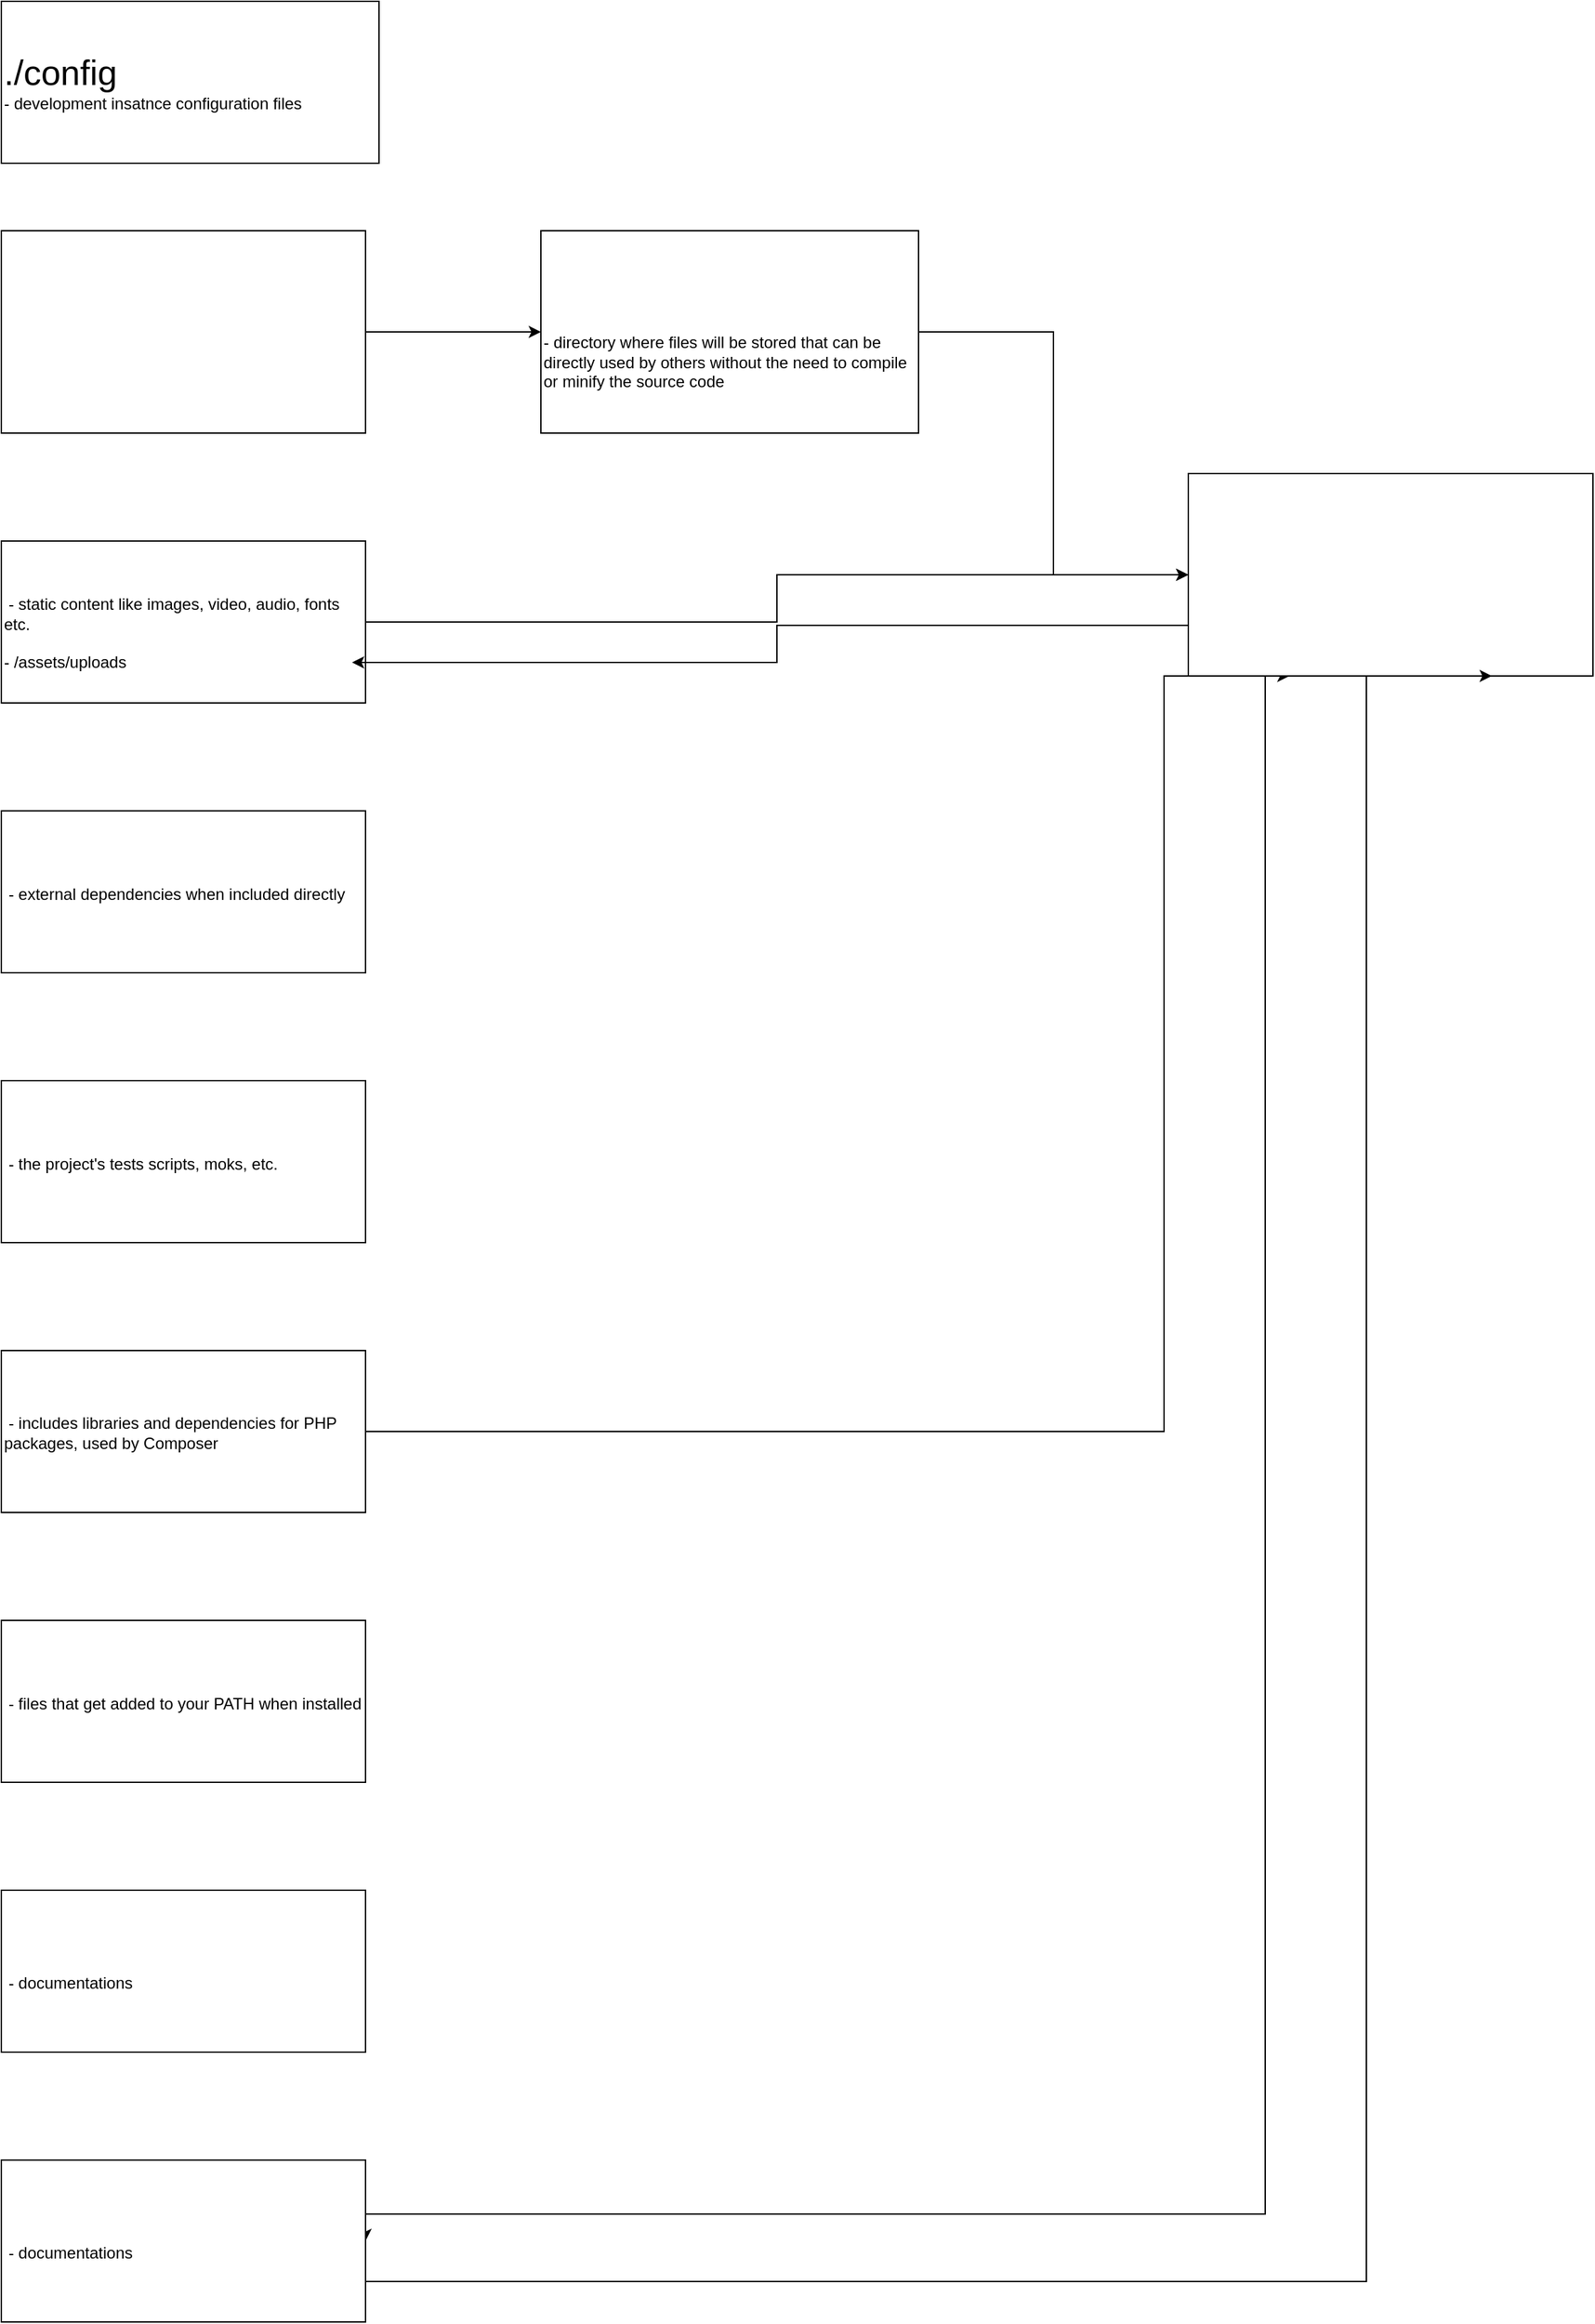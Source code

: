 <mxfile>
    <diagram id="xj9Ti3HVJKT_vAh-KAOp" name="Page-1">
        <mxGraphModel dx="2022" dy="2351" grid="1" gridSize="10" guides="1" tooltips="1" connect="1" arrows="1" fold="1" page="1" pageScale="1" pageWidth="827" pageHeight="1169" math="0" shadow="0">
            <root>
                <mxCell id="0"/>
                <mxCell id="1" parent="0"/>
                <mxCell id="8" style="edgeStyle=orthogonalEdgeStyle;rounded=0;orthogonalLoop=1;jettySize=auto;html=1;entryX=0;entryY=0.5;entryDx=0;entryDy=0;" parent="1" source="6" target="7" edge="1">
                    <mxGeometry relative="1" as="geometry"/>
                </mxCell>
                <mxCell id="6" value="&lt;font style=&quot;color: rgb(255 , 255 , 255) ; font-size: 26px&quot;&gt;./src&lt;/font&gt;&lt;br style=&quot;color: rgb(255 , 255 , 255)&quot;&gt;&lt;div style=&quot;color: rgb(255 , 255 , 255)&quot;&gt;- &quot;source&quot; files to build and develop the project&lt;/div&gt;&lt;span style=&quot;color: rgb(255 , 255 , 255)&quot;&gt;&lt;div&gt;- this is where the original source files are located, before being compiled into fewer files to&amp;nbsp;&lt;span style=&quot;padding: 2px 4px ; font-stretch: inherit ; line-height: inherit ; font-size: 13px ; box-sizing: inherit ; border-radius: 3px&quot;&gt;dist/&lt;/span&gt;,&amp;nbsp;&lt;span style=&quot;padding: 2px 4px ; font-stretch: inherit ; line-height: inherit ; font-size: 13px ; box-sizing: inherit ; border-radius: 3px&quot;&gt;public/&lt;/span&gt;&amp;nbsp;or&amp;nbsp;&lt;span style=&quot;padding: 2px 4px ; font-stretch: inherit ; line-height: inherit ; font-size: 13px ; box-sizing: inherit ; border-radius: 3px&quot;&gt;build/&lt;/span&gt;.&lt;/div&gt;&lt;div&gt;&lt;br&gt;&lt;/div&gt;&lt;div&gt;- 'includes', 'mu-plugins', 'required', 'templates'&lt;/div&gt;&lt;/span&gt;&lt;span style=&quot;color: rgb(255 , 255 , 255)&quot;&gt;&lt;br&gt;&lt;/span&gt;" style="rounded=0;whiteSpace=wrap;html=1;align=left;" parent="1" vertex="1">
                    <mxGeometry x="40" y="50" width="270" height="150" as="geometry"/>
                </mxCell>
                <mxCell id="18" style="edgeStyle=orthogonalEdgeStyle;rounded=0;orthogonalLoop=1;jettySize=auto;html=1;entryX=0;entryY=0.5;entryDx=0;entryDy=0;" parent="1" source="7" target="17" edge="1">
                    <mxGeometry relative="1" as="geometry"/>
                </mxCell>
                <mxCell id="7" value="&lt;font color=&quot;#ffffff&quot;&gt;&lt;font style=&quot;font-size: 25px&quot;&gt;./dist&lt;/font&gt;&lt;br&gt;&lt;div&gt;&lt;span&gt;-&amp;nbsp;&lt;/span&gt;&lt;span&gt;&quot;distribution&quot;, the compiled code/library&lt;/span&gt;&lt;/div&gt;&lt;/font&gt;- directory where files will be stored that can be directly used by others without the need to compile or minify the source code&amp;nbsp;" style="rounded=0;whiteSpace=wrap;html=1;align=left;" parent="1" vertex="1">
                    <mxGeometry x="440" y="50" width="280" height="150" as="geometry"/>
                </mxCell>
                <mxCell id="24" style="edgeStyle=orthogonalEdgeStyle;rounded=0;orthogonalLoop=1;jettySize=auto;html=1;" edge="1" parent="1" source="9" target="17">
                    <mxGeometry relative="1" as="geometry"/>
                </mxCell>
                <mxCell id="9" value="&lt;font style=&quot;color: rgb(255 , 255 , 255) ; font-size: 26px&quot;&gt;./assets&lt;/font&gt;&lt;br style=&quot;color: rgb(255 , 255 , 255)&quot;&gt;&lt;div&gt;&amp;nbsp;- static content like images, video, audio, fonts etc.&lt;br&gt;&lt;/div&gt;&lt;div&gt;&lt;br&gt;&lt;/div&gt;&lt;div&gt;- /assets/uploads&lt;/div&gt;&lt;span style=&quot;color: rgb(255 , 255 , 255)&quot;&gt;&lt;br&gt;&lt;/span&gt;" style="rounded=0;whiteSpace=wrap;html=1;align=left;" parent="1" vertex="1">
                    <mxGeometry x="40" y="280" width="270" height="120" as="geometry"/>
                </mxCell>
                <mxCell id="11" value="&lt;font style=&quot;font-size: 26px&quot;&gt;./config&lt;/font&gt;&lt;br&gt;&lt;div&gt;&lt;span&gt;- development insatnce configuration files&lt;/span&gt;&lt;/div&gt;" style="whiteSpace=wrap;html=1;align=left;" parent="1" vertex="1">
                    <mxGeometry x="40" y="-120" width="280" height="120" as="geometry"/>
                </mxCell>
                <mxCell id="12" value="&lt;font style=&quot;color: rgb(255 , 255 , 255) ; font-size: 26px&quot;&gt;./lib&lt;/font&gt;&lt;br style=&quot;color: rgb(255 , 255 , 255)&quot;&gt;&lt;div&gt;&amp;nbsp;- external dependencies when included directly&lt;br&gt;&lt;/div&gt;&lt;div&gt;&lt;br&gt;&lt;/div&gt;&lt;span style=&quot;color: rgb(255 , 255 , 255)&quot;&gt;&lt;br&gt;&lt;/span&gt;" style="rounded=0;whiteSpace=wrap;html=1;align=left;" parent="1" vertex="1">
                    <mxGeometry x="40" y="480" width="270" height="120" as="geometry"/>
                </mxCell>
                <mxCell id="13" value="&lt;font style=&quot;color: rgb(255 , 255 , 255) ; font-size: 26px&quot;&gt;./test&lt;/font&gt;&lt;br style=&quot;color: rgb(255 , 255 , 255)&quot;&gt;&lt;div&gt;&amp;nbsp;- the project's tests scripts, moks, etc.&lt;br&gt;&lt;/div&gt;&lt;div&gt;&lt;br&gt;&lt;/div&gt;&lt;span style=&quot;color: rgb(255 , 255 , 255)&quot;&gt;&lt;br&gt;&lt;/span&gt;" style="rounded=0;whiteSpace=wrap;html=1;align=left;" parent="1" vertex="1">
                    <mxGeometry x="40" y="680" width="270" height="120" as="geometry"/>
                </mxCell>
                <mxCell id="19" style="edgeStyle=orthogonalEdgeStyle;rounded=0;orthogonalLoop=1;jettySize=auto;html=1;entryX=0.25;entryY=1;entryDx=0;entryDy=0;" parent="1" source="14" target="17" edge="1">
                    <mxGeometry relative="1" as="geometry">
                        <Array as="points">
                            <mxPoint x="902" y="940"/>
                        </Array>
                    </mxGeometry>
                </mxCell>
                <mxCell id="14" value="&lt;font style=&quot;color: rgb(255 , 255 , 255) ; font-size: 26px&quot;&gt;./vendor&lt;/font&gt;&lt;br style=&quot;color: rgb(255 , 255 , 255)&quot;&gt;&lt;div&gt;&amp;nbsp;- includes libraries and dependencies for PHP packages, used by Composer&lt;br&gt;&lt;/div&gt;&lt;div&gt;&lt;br&gt;&lt;/div&gt;&lt;span style=&quot;color: rgb(255 , 255 , 255)&quot;&gt;&lt;br&gt;&lt;/span&gt;" style="rounded=0;whiteSpace=wrap;html=1;align=left;" parent="1" vertex="1">
                    <mxGeometry x="40" y="880" width="270" height="120" as="geometry"/>
                </mxCell>
                <mxCell id="15" value="&lt;font style=&quot;color: rgb(255 , 255 , 255) ; font-size: 26px&quot;&gt;./bin&lt;/font&gt;&lt;br style=&quot;color: rgb(255 , 255 , 255)&quot;&gt;&lt;div&gt;&amp;nbsp;- files that get added to your PATH when installed&lt;br&gt;&lt;/div&gt;&lt;div&gt;&lt;br&gt;&lt;/div&gt;&lt;span style=&quot;color: rgb(255 , 255 , 255)&quot;&gt;&lt;br&gt;&lt;/span&gt;" style="rounded=0;whiteSpace=wrap;html=1;align=left;" parent="1" vertex="1">
                    <mxGeometry x="40" y="1080" width="270" height="120" as="geometry"/>
                </mxCell>
                <mxCell id="16" value="&lt;font style=&quot;color: rgb(255 , 255 , 255) ; font-size: 26px&quot;&gt;./docs&lt;/font&gt;&lt;br style=&quot;color: rgb(255 , 255 , 255)&quot;&gt;&lt;div&gt;&amp;nbsp;- documentations&lt;/div&gt;&lt;span style=&quot;color: rgb(255 , 255 , 255)&quot;&gt;&lt;br&gt;&lt;/span&gt;" style="rounded=0;whiteSpace=wrap;html=1;align=left;" parent="1" vertex="1">
                    <mxGeometry x="40" y="1280" width="270" height="120" as="geometry"/>
                </mxCell>
                <mxCell id="21" style="edgeStyle=orthogonalEdgeStyle;rounded=0;orthogonalLoop=1;jettySize=auto;html=1;exitX=0;exitY=0.75;exitDx=0;exitDy=0;entryX=0.963;entryY=0.75;entryDx=0;entryDy=0;entryPerimeter=0;" edge="1" parent="1" source="17" target="9">
                    <mxGeometry relative="1" as="geometry"/>
                </mxCell>
                <mxCell id="23" style="edgeStyle=orthogonalEdgeStyle;rounded=0;orthogonalLoop=1;jettySize=auto;html=1;entryX=1;entryY=0.5;entryDx=0;entryDy=0;exitX=0.5;exitY=1;exitDx=0;exitDy=0;" edge="1" parent="1" source="17" target="20">
                    <mxGeometry relative="1" as="geometry">
                        <Array as="points">
                            <mxPoint x="977" y="1520"/>
                            <mxPoint x="310" y="1520"/>
                        </Array>
                    </mxGeometry>
                </mxCell>
                <mxCell id="17" value="&lt;font style=&quot;color: rgb(255 , 255 , 255)&quot;&gt;&lt;span style=&quot;padding: 2px 4px ; font-stretch: inherit ; line-height: inherit ; box-sizing: inherit ; border-radius: 3px&quot;&gt;&lt;font style=&quot;font-size: 26px&quot;&gt;./build&lt;/font&gt;&lt;br&gt;&lt;/span&gt;&lt;/font&gt;&lt;span style=&quot;color: rgb(255 , 255 , 255)&quot;&gt;- The files meant for production or public use are usually located here.&lt;/span&gt;" style="rounded=0;whiteSpace=wrap;html=1;align=left;" parent="1" vertex="1">
                    <mxGeometry x="920" y="230" width="300" height="150" as="geometry"/>
                </mxCell>
                <mxCell id="22" style="edgeStyle=orthogonalEdgeStyle;rounded=0;orthogonalLoop=1;jettySize=auto;html=1;entryX=0.75;entryY=1;entryDx=0;entryDy=0;" edge="1" parent="1" source="20" target="17">
                    <mxGeometry relative="1" as="geometry">
                        <Array as="points">
                            <mxPoint x="1052" y="1570"/>
                        </Array>
                    </mxGeometry>
                </mxCell>
                <mxCell id="20" value="&lt;font style=&quot;color: rgb(255 , 255 , 255) ; font-size: 26px&quot;&gt;./db-backup&lt;/font&gt;&lt;br style=&quot;color: rgb(255 , 255 , 255)&quot;&gt;&lt;div&gt;&amp;nbsp;- documentations&lt;/div&gt;&lt;span style=&quot;color: rgb(255 , 255 , 255)&quot;&gt;&lt;br&gt;&lt;/span&gt;" style="rounded=0;whiteSpace=wrap;html=1;align=left;" parent="1" vertex="1">
                    <mxGeometry x="40" y="1480" width="270" height="120" as="geometry"/>
                </mxCell>
            </root>
        </mxGraphModel>
    </diagram>
</mxfile>